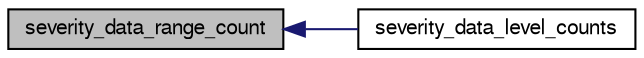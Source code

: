 digraph G
{
  bgcolor="transparent";
  edge [fontname="FreeSans",fontsize="10",labelfontname="FreeSans",labelfontsize="10"];
  node [fontname="FreeSans",fontsize="10",shape=record];
  rankdir=LR;
  Node1 [label="severity_data_range_count",height=0.2,width=0.4,color="black", fillcolor="grey75", style="filled" fontcolor="black"];
  Node1 -> Node2 [dir=back,color="midnightblue",fontsize="10",style="solid",fontname="FreeSans"];
  Node2 [label="severity_data_level_counts",height=0.2,width=0.4,color="black",URL="$manage_8h.html#a256c85b0d3fdd9dde6ef6fa5d9a28399",tooltip="Count the occurrences of severities in the levels."];
}

